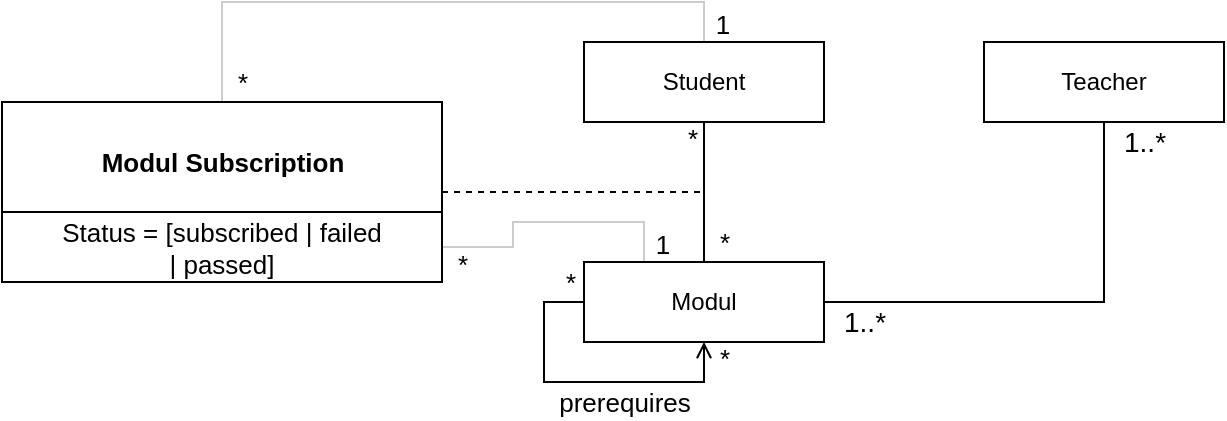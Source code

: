 <mxfile version="19.0.3" type="device"><diagram id="-_Ctl-lXnvn1Bxnj5JsR" name="Page-1"><mxGraphModel dx="430" dy="805" grid="1" gridSize="10" guides="1" tooltips="1" connect="1" arrows="1" fold="1" page="1" pageScale="1" pageWidth="827" pageHeight="1169" math="0" shadow="0"><root><mxCell id="0"/><mxCell id="1" parent="0"/><mxCell id="ttvRxtH4grapNA52ygEg-32" style="edgeStyle=orthogonalEdgeStyle;rounded=0;orthogonalLoop=1;jettySize=auto;html=1;entryX=0.5;entryY=0;entryDx=0;entryDy=0;fontSize=13;endArrow=none;endFill=0;exitX=0.5;exitY=0;exitDx=0;exitDy=0;opacity=20;" edge="1" parent="1" source="ttvRxtH4grapNA52ygEg-1" target="ttvRxtH4grapNA52ygEg-20"><mxGeometry relative="1" as="geometry"/></mxCell><mxCell id="ttvRxtH4grapNA52ygEg-34" value="*" style="edgeLabel;html=1;align=center;verticalAlign=middle;resizable=0;points=[];fontSize=13;" vertex="1" connectable="0" parent="ttvRxtH4grapNA52ygEg-32"><mxGeometry x="0.894" y="-1" relative="1" as="geometry"><mxPoint x="11" y="6" as="offset"/></mxGeometry></mxCell><mxCell id="ttvRxtH4grapNA52ygEg-39" value="1" style="edgeLabel;html=1;align=center;verticalAlign=middle;resizable=0;points=[];fontSize=13;" vertex="1" connectable="0" parent="ttvRxtH4grapNA52ygEg-32"><mxGeometry x="-0.9" y="-1" relative="1" as="geometry"><mxPoint x="8" y="6" as="offset"/></mxGeometry></mxCell><mxCell id="ttvRxtH4grapNA52ygEg-1" value="Student" style="rounded=0;whiteSpace=wrap;html=1;" vertex="1" parent="1"><mxGeometry x="301" y="70" width="120" height="40" as="geometry"/></mxCell><mxCell id="ttvRxtH4grapNA52ygEg-6" style="edgeStyle=orthogonalEdgeStyle;rounded=0;orthogonalLoop=1;jettySize=auto;html=1;fontSize=14;endArrow=none;endFill=0;" edge="1" parent="1" source="ttvRxtH4grapNA52ygEg-2" target="ttvRxtH4grapNA52ygEg-1"><mxGeometry relative="1" as="geometry"/></mxCell><mxCell id="ttvRxtH4grapNA52ygEg-17" value="*" style="edgeLabel;html=1;align=center;verticalAlign=middle;resizable=0;points=[];fontSize=13;" vertex="1" connectable="0" parent="ttvRxtH4grapNA52ygEg-6"><mxGeometry x="-0.6" y="-1" relative="1" as="geometry"><mxPoint x="9" y="4" as="offset"/></mxGeometry></mxCell><mxCell id="ttvRxtH4grapNA52ygEg-19" value="*" style="edgeLabel;html=1;align=center;verticalAlign=middle;resizable=0;points=[];fontSize=13;" vertex="1" connectable="0" parent="ttvRxtH4grapNA52ygEg-6"><mxGeometry x="0.543" y="2" relative="1" as="geometry"><mxPoint x="-4" y="-8" as="offset"/></mxGeometry></mxCell><mxCell id="ttvRxtH4grapNA52ygEg-2" value="Modul" style="rounded=0;whiteSpace=wrap;html=1;" vertex="1" parent="1"><mxGeometry x="301" y="180" width="120" height="40" as="geometry"/></mxCell><mxCell id="ttvRxtH4grapNA52ygEg-4" value="&lt;font style=&quot;font-size: 14px;&quot;&gt;1..*&lt;/font&gt;" style="edgeStyle=orthogonalEdgeStyle;rounded=0;orthogonalLoop=1;jettySize=auto;html=1;exitX=0.5;exitY=1;exitDx=0;exitDy=0;entryX=1;entryY=0.5;entryDx=0;entryDy=0;endArrow=none;endFill=0;" edge="1" parent="1" source="ttvRxtH4grapNA52ygEg-3" target="ttvRxtH4grapNA52ygEg-2"><mxGeometry x="0.826" y="10" relative="1" as="geometry"><mxPoint as="offset"/></mxGeometry></mxCell><mxCell id="ttvRxtH4grapNA52ygEg-5" value="1..*" style="edgeLabel;html=1;align=center;verticalAlign=middle;resizable=0;points=[];fontSize=14;" vertex="1" connectable="0" parent="ttvRxtH4grapNA52ygEg-4"><mxGeometry x="-0.809" y="1" relative="1" as="geometry"><mxPoint x="19" y="-12" as="offset"/></mxGeometry></mxCell><mxCell id="ttvRxtH4grapNA52ygEg-3" value="Teacher" style="rounded=0;whiteSpace=wrap;html=1;" vertex="1" parent="1"><mxGeometry x="501" y="70" width="120" height="40" as="geometry"/></mxCell><mxCell id="ttvRxtH4grapNA52ygEg-13" style="edgeStyle=orthogonalEdgeStyle;rounded=0;orthogonalLoop=1;jettySize=auto;html=1;exitX=0;exitY=0.5;exitDx=0;exitDy=0;entryX=0.5;entryY=1;entryDx=0;entryDy=0;fontSize=13;endArrow=open;endFill=0;" edge="1" parent="1" source="ttvRxtH4grapNA52ygEg-2" target="ttvRxtH4grapNA52ygEg-2"><mxGeometry relative="1" as="geometry"/></mxCell><mxCell id="ttvRxtH4grapNA52ygEg-14" value="prerequires" style="edgeLabel;html=1;align=center;verticalAlign=middle;resizable=0;points=[];fontSize=13;" vertex="1" connectable="0" parent="ttvRxtH4grapNA52ygEg-13"><mxGeometry x="0.037" y="2" relative="1" as="geometry"><mxPoint x="17" y="12" as="offset"/></mxGeometry></mxCell><mxCell id="ttvRxtH4grapNA52ygEg-15" value="*" style="edgeLabel;html=1;align=center;verticalAlign=middle;resizable=0;points=[];fontSize=13;" vertex="1" connectable="0" parent="ttvRxtH4grapNA52ygEg-13"><mxGeometry x="-0.887" y="3" relative="1" as="geometry"><mxPoint x="2" y="-13" as="offset"/></mxGeometry></mxCell><mxCell id="ttvRxtH4grapNA52ygEg-16" value="*" style="edgeLabel;html=1;align=center;verticalAlign=middle;resizable=0;points=[];fontSize=13;" vertex="1" connectable="0" parent="ttvRxtH4grapNA52ygEg-13"><mxGeometry x="0.85" y="1" relative="1" as="geometry"><mxPoint x="11" y="-4" as="offset"/></mxGeometry></mxCell><mxCell id="ttvRxtH4grapNA52ygEg-30" style="edgeStyle=orthogonalEdgeStyle;rounded=0;orthogonalLoop=1;jettySize=auto;html=1;fontSize=13;endArrow=none;endFill=0;dashed=1;" edge="1" parent="1" source="ttvRxtH4grapNA52ygEg-20"><mxGeometry relative="1" as="geometry"><mxPoint x="360" y="145" as="targetPoint"/></mxGeometry></mxCell><mxCell id="ttvRxtH4grapNA52ygEg-20" value="&lt;br&gt;&lt;b&gt;Modul Subscription&lt;/b&gt;" style="swimlane;fontStyle=0;align=center;verticalAlign=top;childLayout=stackLayout;horizontal=1;startSize=55;horizontalStack=0;resizeParent=1;resizeParentMax=0;resizeLast=0;collapsible=0;marginBottom=0;html=1;fontSize=13;" vertex="1" parent="1"><mxGeometry x="10" y="100" width="220" height="90" as="geometry"/></mxCell><mxCell id="ttvRxtH4grapNA52ygEg-21" value="Status = [subscribed | failed &lt;br&gt;| passed]" style="text;html=1;strokeColor=none;fillColor=none;align=center;verticalAlign=middle;spacingLeft=4;spacingRight=4;overflow=hidden;rotatable=0;points=[[0,0.5],[1,0.5]];portConstraint=eastwest;fontSize=13;" vertex="1" parent="ttvRxtH4grapNA52ygEg-20"><mxGeometry y="55" width="220" height="35" as="geometry"/></mxCell><mxCell id="ttvRxtH4grapNA52ygEg-36" style="edgeStyle=orthogonalEdgeStyle;rounded=0;orthogonalLoop=1;jettySize=auto;html=1;entryX=0.25;entryY=0;entryDx=0;entryDy=0;fontSize=13;endArrow=none;endFill=0;opacity=20;" edge="1" parent="1" source="ttvRxtH4grapNA52ygEg-21" target="ttvRxtH4grapNA52ygEg-2"><mxGeometry relative="1" as="geometry"/></mxCell><mxCell id="ttvRxtH4grapNA52ygEg-37" value="*" style="edgeLabel;html=1;align=center;verticalAlign=middle;resizable=0;points=[];fontSize=13;" vertex="1" connectable="0" parent="ttvRxtH4grapNA52ygEg-36"><mxGeometry x="-0.715" relative="1" as="geometry"><mxPoint x="-9" y="8" as="offset"/></mxGeometry></mxCell><mxCell id="ttvRxtH4grapNA52ygEg-38" value="1" style="edgeLabel;html=1;align=center;verticalAlign=middle;resizable=0;points=[];fontSize=13;" vertex="1" connectable="0" parent="ttvRxtH4grapNA52ygEg-36"><mxGeometry x="0.858" y="-1" relative="1" as="geometry"><mxPoint x="10" as="offset"/></mxGeometry></mxCell></root></mxGraphModel></diagram></mxfile>